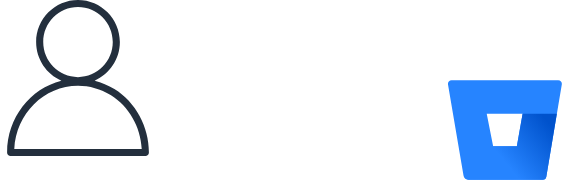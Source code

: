 <mxfile version="24.7.7">
  <diagram name="Page-1" id="AIieeGBtnhcf2-NR_Vec">
    <mxGraphModel dx="1434" dy="786" grid="1" gridSize="10" guides="1" tooltips="1" connect="1" arrows="1" fold="1" page="1" pageScale="1" pageWidth="827" pageHeight="1169" math="0" shadow="0">
      <root>
        <mxCell id="0" />
        <mxCell id="1" parent="0" />
        <mxCell id="x4h3SabsL8eu5-XkS7VO-1" value="" style="sketch=0;outlineConnect=0;fontColor=#232F3E;gradientColor=none;fillColor=#232F3D;strokeColor=none;dashed=0;verticalLabelPosition=bottom;verticalAlign=top;align=center;html=1;fontSize=12;fontStyle=0;aspect=fixed;pointerEvents=1;shape=mxgraph.aws4.user;" vertex="1" parent="1">
          <mxGeometry x="190" y="460" width="78" height="78" as="geometry" />
        </mxCell>
        <mxCell id="x4h3SabsL8eu5-XkS7VO-2" value="" style="image;html=1;image=img/lib/atlassian/Bitbucket_Logo.svg;" vertex="1" parent="1">
          <mxGeometry x="414" y="500" width="57" height="50" as="geometry" />
        </mxCell>
      </root>
    </mxGraphModel>
  </diagram>
</mxfile>

